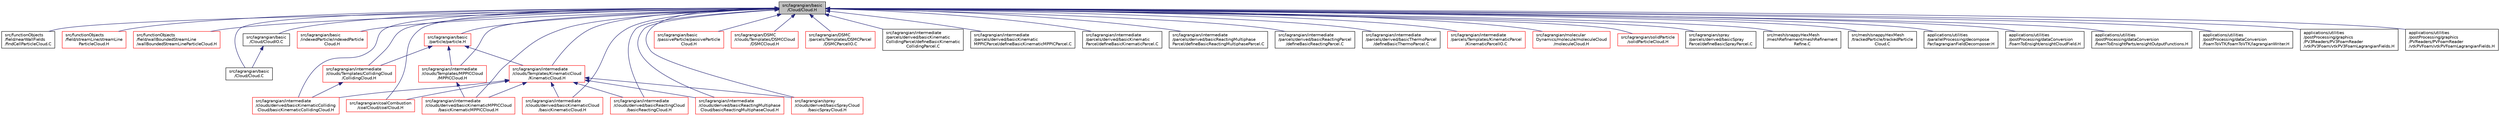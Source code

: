 digraph "src/lagrangian/basic/Cloud/Cloud.H"
{
  bgcolor="transparent";
  edge [fontname="Helvetica",fontsize="10",labelfontname="Helvetica",labelfontsize="10"];
  node [fontname="Helvetica",fontsize="10",shape=record];
  Node237 [label="src/lagrangian/basic\l/Cloud/Cloud.H",height=0.2,width=0.4,color="black", fillcolor="grey75", style="filled", fontcolor="black"];
  Node237 -> Node238 [dir="back",color="midnightblue",fontsize="10",style="solid",fontname="Helvetica"];
  Node238 [label="src/functionObjects\l/field/nearWallFields\l/findCellParticleCloud.C",height=0.2,width=0.4,color="black",URL="$a04727.html"];
  Node237 -> Node239 [dir="back",color="midnightblue",fontsize="10",style="solid",fontname="Helvetica"];
  Node239 [label="src/functionObjects\l/field/streamLine/streamLine\lParticleCloud.H",height=0.2,width=0.4,color="red",URL="$a04811.html"];
  Node237 -> Node242 [dir="back",color="midnightblue",fontsize="10",style="solid",fontname="Helvetica"];
  Node242 [label="src/functionObjects\l/field/wallBoundedStreamLine\l/wallBoundedStreamLineParticleCloud.H",height=0.2,width=0.4,color="red",URL="$a04856.html"];
  Node237 -> Node245 [dir="back",color="midnightblue",fontsize="10",style="solid",fontname="Helvetica"];
  Node245 [label="src/lagrangian/basic\l/Cloud/Cloud.C",height=0.2,width=0.4,color="black",URL="$a05522.html"];
  Node237 -> Node246 [dir="back",color="midnightblue",fontsize="10",style="solid",fontname="Helvetica"];
  Node246 [label="src/lagrangian/basic\l/Cloud/CloudIO.C",height=0.2,width=0.4,color="black",URL="$a05528.html"];
  Node246 -> Node245 [dir="back",color="midnightblue",fontsize="10",style="solid",fontname="Helvetica"];
  Node237 -> Node247 [dir="back",color="midnightblue",fontsize="10",style="solid",fontname="Helvetica"];
  Node247 [label="src/lagrangian/basic\l/indexedParticle/indexedParticle\lCloud.H",height=0.2,width=0.4,color="red",URL="$a05537.html"];
  Node237 -> Node249 [dir="back",color="midnightblue",fontsize="10",style="solid",fontname="Helvetica"];
  Node249 [label="src/lagrangian/basic\l/particle/particle.H",height=0.2,width=0.4,color="red",URL="$a05567.html"];
  Node249 -> Node294 [dir="back",color="midnightblue",fontsize="10",style="solid",fontname="Helvetica"];
  Node294 [label="src/lagrangian/intermediate\l/clouds/Templates/CollidingCloud\l/CollidingCloud.H",height=0.2,width=0.4,color="red",URL="$a05861.html"];
  Node294 -> Node295 [dir="back",color="midnightblue",fontsize="10",style="solid",fontname="Helvetica"];
  Node295 [label="src/lagrangian/intermediate\l/clouds/derived/basicKinematicColliding\lCloud/basicKinematicCollidingCloud.H",height=0.2,width=0.4,color="red",URL="$a05843.html"];
  Node249 -> Node301 [dir="back",color="midnightblue",fontsize="10",style="solid",fontname="Helvetica"];
  Node301 [label="src/lagrangian/intermediate\l/clouds/Templates/KinematicCloud\l/KinematicCloud.H",height=0.2,width=0.4,color="red",URL="$a05879.html"];
  Node301 -> Node279 [dir="back",color="midnightblue",fontsize="10",style="solid",fontname="Helvetica"];
  Node279 [label="src/lagrangian/coalCombustion\l/coalCloud/coalCloud.H",height=0.2,width=0.4,color="red",URL="$a05591.html"];
  Node301 -> Node302 [dir="back",color="midnightblue",fontsize="10",style="solid",fontname="Helvetica"];
  Node302 [label="src/lagrangian/intermediate\l/clouds/derived/basicKinematicCloud\l/basicKinematicCloud.H",height=0.2,width=0.4,color="red",URL="$a05840.html"];
  Node301 -> Node295 [dir="back",color="midnightblue",fontsize="10",style="solid",fontname="Helvetica"];
  Node301 -> Node305 [dir="back",color="midnightblue",fontsize="10",style="solid",fontname="Helvetica"];
  Node305 [label="src/lagrangian/intermediate\l/clouds/derived/basicKinematicMPPICCloud\l/basicKinematicMPPICCloud.H",height=0.2,width=0.4,color="red",URL="$a05846.html"];
  Node301 -> Node308 [dir="back",color="midnightblue",fontsize="10",style="solid",fontname="Helvetica"];
  Node308 [label="src/lagrangian/intermediate\l/clouds/derived/basicReactingCloud\l/basicReactingCloud.H",height=0.2,width=0.4,color="red",URL="$a05849.html"];
  Node301 -> Node311 [dir="back",color="midnightblue",fontsize="10",style="solid",fontname="Helvetica"];
  Node311 [label="src/lagrangian/intermediate\l/clouds/derived/basicReactingMultiphase\lCloud/basicReactingMultiphaseCloud.H",height=0.2,width=0.4,color="red",URL="$a05852.html"];
  Node301 -> Node320 [dir="back",color="midnightblue",fontsize="10",style="solid",fontname="Helvetica"];
  Node320 [label="src/lagrangian/spray\l/clouds/derived/basicSprayCloud\l/basicSprayCloud.H",height=0.2,width=0.4,color="red",URL="$a07337.html"];
  Node249 -> Node322 [dir="back",color="midnightblue",fontsize="10",style="solid",fontname="Helvetica"];
  Node322 [label="src/lagrangian/intermediate\l/clouds/Templates/MPPICCloud\l/MPPICCloud.H",height=0.2,width=0.4,color="red",URL="$a05888.html"];
  Node322 -> Node305 [dir="back",color="midnightblue",fontsize="10",style="solid",fontname="Helvetica"];
  Node237 -> Node265 [dir="back",color="midnightblue",fontsize="10",style="solid",fontname="Helvetica"];
  Node265 [label="src/lagrangian/basic\l/passiveParticle/passiveParticle\lCloud.H",height=0.2,width=0.4,color="red",URL="$a05588.html"];
  Node237 -> Node279 [dir="back",color="midnightblue",fontsize="10",style="solid",fontname="Helvetica"];
  Node237 -> Node375 [dir="back",color="midnightblue",fontsize="10",style="solid",fontname="Helvetica"];
  Node375 [label="src/lagrangian/DSMC\l/clouds/Templates/DSMCCloud\l/DSMCCloud.H",height=0.2,width=0.4,color="red",URL="$a05705.html"];
  Node237 -> Node293 [dir="back",color="midnightblue",fontsize="10",style="solid",fontname="Helvetica"];
  Node293 [label="src/lagrangian/DSMC\l/parcels/Templates/DSMCParcel\l/DSMCParcelIO.C",height=0.2,width=0.4,color="red",URL="$a05738.html"];
  Node237 -> Node302 [dir="back",color="midnightblue",fontsize="10",style="solid",fontname="Helvetica"];
  Node237 -> Node295 [dir="back",color="midnightblue",fontsize="10",style="solid",fontname="Helvetica"];
  Node237 -> Node305 [dir="back",color="midnightblue",fontsize="10",style="solid",fontname="Helvetica"];
  Node237 -> Node308 [dir="back",color="midnightblue",fontsize="10",style="solid",fontname="Helvetica"];
  Node237 -> Node311 [dir="back",color="midnightblue",fontsize="10",style="solid",fontname="Helvetica"];
  Node237 -> Node294 [dir="back",color="midnightblue",fontsize="10",style="solid",fontname="Helvetica"];
  Node237 -> Node301 [dir="back",color="midnightblue",fontsize="10",style="solid",fontname="Helvetica"];
  Node237 -> Node322 [dir="back",color="midnightblue",fontsize="10",style="solid",fontname="Helvetica"];
  Node237 -> Node325 [dir="back",color="midnightblue",fontsize="10",style="solid",fontname="Helvetica"];
  Node325 [label="src/lagrangian/intermediate\l/parcels/derived/basicKinematic\lCollidingParcel/defineBasicKinematic\lCollidingParcel.C",height=0.2,width=0.4,color="black",URL="$a05951.html"];
  Node237 -> Node327 [dir="back",color="midnightblue",fontsize="10",style="solid",fontname="Helvetica"];
  Node327 [label="src/lagrangian/intermediate\l/parcels/derived/basicKinematic\lMPPICParcel/defineBasicKinematicMPPICParcel.C",height=0.2,width=0.4,color="black",URL="$a05960.html"];
  Node237 -> Node329 [dir="back",color="midnightblue",fontsize="10",style="solid",fontname="Helvetica"];
  Node329 [label="src/lagrangian/intermediate\l/parcels/derived/basicKinematic\lParcel/defineBasicKinematicParcel.C",height=0.2,width=0.4,color="black",URL="$a05969.html"];
  Node237 -> Node331 [dir="back",color="midnightblue",fontsize="10",style="solid",fontname="Helvetica"];
  Node331 [label="src/lagrangian/intermediate\l/parcels/derived/basicReactingMultiphase\lParcel/defineBasicReactingMultiphaseParcel.C",height=0.2,width=0.4,color="black",URL="$a05978.html"];
  Node237 -> Node333 [dir="back",color="midnightblue",fontsize="10",style="solid",fontname="Helvetica"];
  Node333 [label="src/lagrangian/intermediate\l/parcels/derived/basicReactingParcel\l/defineBasicReactingParcel.C",height=0.2,width=0.4,color="black",URL="$a05987.html"];
  Node237 -> Node335 [dir="back",color="midnightblue",fontsize="10",style="solid",fontname="Helvetica"];
  Node335 [label="src/lagrangian/intermediate\l/parcels/derived/basicThermoParcel\l/defineBasicThermoParcel.C",height=0.2,width=0.4,color="black",URL="$a05996.html"];
  Node237 -> Node341 [dir="back",color="midnightblue",fontsize="10",style="solid",fontname="Helvetica"];
  Node341 [label="src/lagrangian/intermediate\l/parcels/Templates/KinematicParcel\l/KinematicParcelIO.C",height=0.2,width=0.4,color="red",URL="$a06125.html"];
  Node237 -> Node359 [dir="back",color="midnightblue",fontsize="10",style="solid",fontname="Helvetica"];
  Node359 [label="src/lagrangian/molecular\lDynamics/molecule/moleculeCloud\l/moleculeCloud.H",height=0.2,width=0.4,color="red",URL="$a07136.html"];
  Node237 -> Node363 [dir="back",color="midnightblue",fontsize="10",style="solid",fontname="Helvetica"];
  Node363 [label="src/lagrangian/solidParticle\l/solidParticleCloud.H",height=0.2,width=0.4,color="red",URL="$a07319.html"];
  Node237 -> Node320 [dir="back",color="midnightblue",fontsize="10",style="solid",fontname="Helvetica"];
  Node237 -> Node343 [dir="back",color="midnightblue",fontsize="10",style="solid",fontname="Helvetica"];
  Node343 [label="src/lagrangian/spray\l/parcels/derived/basicSpray\lParcel/defineBasicSprayParcel.C",height=0.2,width=0.4,color="black",URL="$a07352.html"];
  Node237 -> Node371 [dir="back",color="midnightblue",fontsize="10",style="solid",fontname="Helvetica"];
  Node371 [label="src/mesh/snappyHexMesh\l/meshRefinement/meshRefinement\lRefine.C",height=0.2,width=0.4,color="black",URL="$a07748.html"];
  Node237 -> Node373 [dir="back",color="midnightblue",fontsize="10",style="solid",fontname="Helvetica"];
  Node373 [label="src/mesh/snappyHexMesh\l/trackedParticle/trackedParticle\lCloud.C",height=0.2,width=0.4,color="black",URL="$a07847.html"];
  Node237 -> Node261 [dir="back",color="midnightblue",fontsize="10",style="solid",fontname="Helvetica"];
  Node261 [label="applications/utilities\l/parallelProcessing/decompose\lPar/lagrangianFieldDecomposer.H",height=0.2,width=0.4,color="black",URL="$a19205.html"];
  Node237 -> Node377 [dir="back",color="midnightblue",fontsize="10",style="solid",fontname="Helvetica"];
  Node377 [label="applications/utilities\l/postProcessing/dataConversion\l/foamToEnsight/ensightCloudField.H",height=0.2,width=0.4,color="black",URL="$a19271.html"];
  Node237 -> Node378 [dir="back",color="midnightblue",fontsize="10",style="solid",fontname="Helvetica"];
  Node378 [label="applications/utilities\l/postProcessing/dataConversion\l/foamToEnsightParts/ensightOutputFunctions.H",height=0.2,width=0.4,color="black",URL="$a19316.html",tooltip="Miscellaneous collection of functions and template related to Ensight data. "];
  Node237 -> Node379 [dir="back",color="midnightblue",fontsize="10",style="solid",fontname="Helvetica"];
  Node379 [label="applications/utilities\l/postProcessing/dataConversion\l/foamToVTK/foamToVTK/lagrangianWriter.H",height=0.2,width=0.4,color="black",URL="$a19385.html"];
  Node237 -> Node380 [dir="back",color="midnightblue",fontsize="10",style="solid",fontname="Helvetica"];
  Node380 [label="applications/utilities\l/postProcessing/graphics\l/PV3Readers/PV3FoamReader\l/vtkPV3Foam/vtkPV3FoamLagrangianFields.H",height=0.2,width=0.4,color="black",URL="$a19646.html"];
  Node237 -> Node381 [dir="back",color="midnightblue",fontsize="10",style="solid",fontname="Helvetica"];
  Node381 [label="applications/utilities\l/postProcessing/graphics\l/PVReaders/PVFoamReader\l/vtkPVFoam/vtkPVFoamLagrangianFields.H",height=0.2,width=0.4,color="black",URL="$a19718.html"];
}
